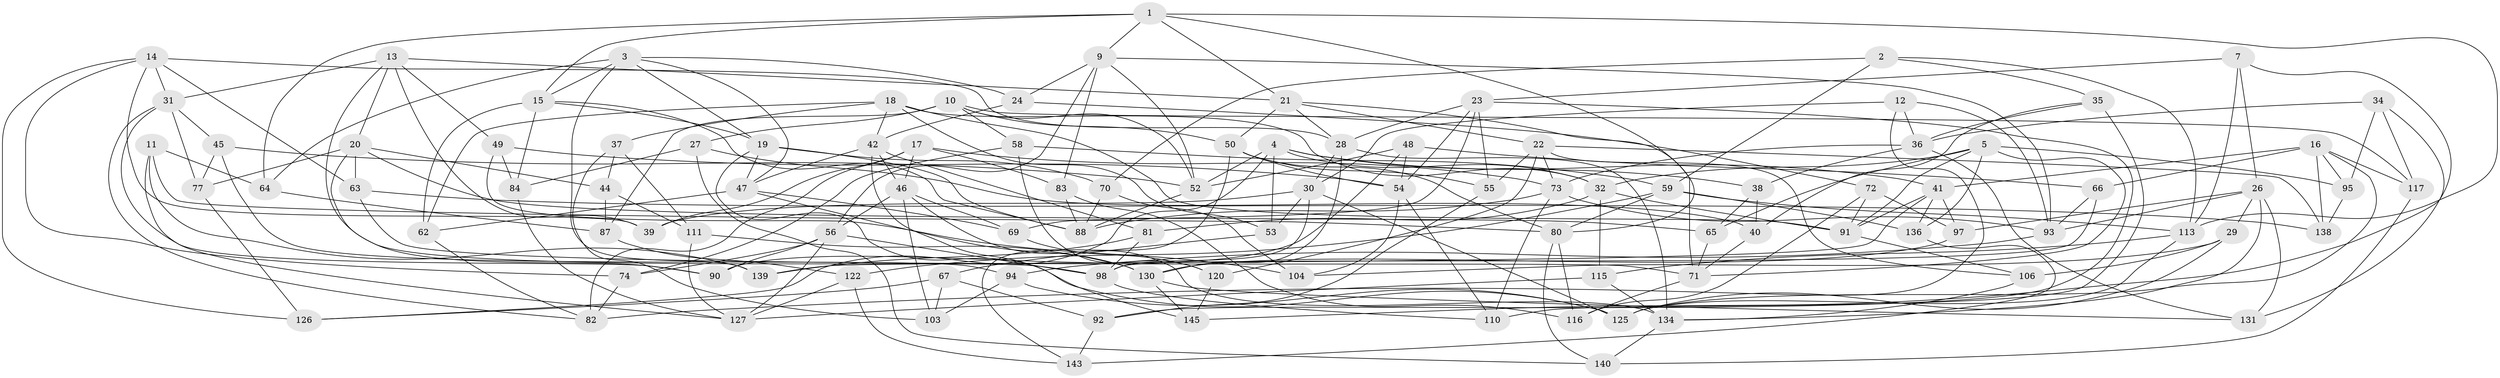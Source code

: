 // Generated by graph-tools (version 1.1) at 2025/52/02/27/25 19:52:28]
// undirected, 103 vertices, 250 edges
graph export_dot {
graph [start="1"]
  node [color=gray90,style=filled];
  1 [super="+123"];
  2;
  3 [super="+8"];
  4 [super="+133"];
  5 [super="+6"];
  7;
  9 [super="+124"];
  10 [super="+142"];
  11;
  12;
  13 [super="+99"];
  14 [super="+85"];
  15 [super="+33"];
  16 [super="+60"];
  17 [super="+25"];
  18 [super="+43"];
  19 [super="+96"];
  20 [super="+137"];
  21 [super="+89"];
  22 [super="+147"];
  23 [super="+114"];
  24;
  26 [super="+132"];
  27;
  28 [super="+76"];
  29;
  30 [super="+86"];
  31 [super="+51"];
  32 [super="+75"];
  34;
  35;
  36 [super="+112"];
  37;
  38;
  39;
  40;
  41 [super="+146"];
  42 [super="+68"];
  44;
  45;
  46 [super="+78"];
  47 [super="+79"];
  48;
  49;
  50 [super="+57"];
  52 [super="+118"];
  53;
  54 [super="+144"];
  55;
  56 [super="+100"];
  58;
  59 [super="+61"];
  62;
  63;
  64;
  65;
  66;
  67;
  69;
  70;
  71 [super="+119"];
  72;
  73 [super="+107"];
  74;
  77;
  80 [super="+121"];
  81;
  82 [super="+105"];
  83;
  84;
  87;
  88 [super="+102"];
  90;
  91 [super="+109"];
  92;
  93 [super="+101"];
  94;
  95;
  97;
  98 [super="+108"];
  103;
  104;
  106;
  110;
  111;
  113 [super="+128"];
  115;
  116;
  117;
  120;
  122;
  125 [super="+141"];
  126;
  127 [super="+129"];
  130 [super="+148"];
  131;
  134 [super="+135"];
  136;
  138;
  139;
  140;
  143;
  145;
  1 -- 80;
  1 -- 21;
  1 -- 64;
  1 -- 9;
  1 -- 113;
  1 -- 15;
  2 -- 35;
  2 -- 70;
  2 -- 113;
  2 -- 59;
  3 -- 19;
  3 -- 139;
  3 -- 47;
  3 -- 64;
  3 -- 24;
  3 -- 15;
  4 -- 53;
  4 -- 38;
  4 -- 126;
  4 -- 41;
  4 -- 52;
  4 -- 32;
  5 -- 136;
  5 -- 71;
  5 -- 65;
  5 -- 32;
  5 -- 91;
  5 -- 95;
  7 -- 26;
  7 -- 145;
  7 -- 23;
  7 -- 113;
  9 -- 93;
  9 -- 24;
  9 -- 83;
  9 -- 52;
  9 -- 56;
  10 -- 50;
  10 -- 58;
  10 -- 117;
  10 -- 27;
  10 -- 52;
  10 -- 87;
  11 -- 64;
  11 -- 139;
  11 -- 80;
  11 -- 127;
  12 -- 82;
  12 -- 36;
  12 -- 30;
  12 -- 93;
  13 -- 31;
  13 -- 49;
  13 -- 98;
  13 -- 21;
  13 -- 20;
  13 -- 39;
  14 -- 74;
  14 -- 39;
  14 -- 31;
  14 -- 126;
  14 -- 28;
  14 -- 63;
  15 -- 88;
  15 -- 84;
  15 -- 62;
  15 -- 19;
  16 -- 117;
  16 -- 66;
  16 -- 95;
  16 -- 138;
  16 -- 41;
  16 -- 125;
  17 -- 83;
  17 -- 73;
  17 -- 82 [weight=2];
  17 -- 39;
  17 -- 46;
  18 -- 37;
  18 -- 91;
  18 -- 42;
  18 -- 53;
  18 -- 62;
  18 -- 32;
  19 -- 70;
  19 -- 125;
  19 -- 88;
  19 -- 47;
  20 -- 65;
  20 -- 77;
  20 -- 63;
  20 -- 90;
  20 -- 44;
  21 -- 22;
  21 -- 71;
  21 -- 28;
  21 -- 50;
  22 -- 138;
  22 -- 120;
  22 -- 106;
  22 -- 55;
  22 -- 73;
  23 -- 92;
  23 -- 55;
  23 -- 28;
  23 -- 69;
  23 -- 54;
  24 -- 72;
  24 -- 42;
  26 -- 93;
  26 -- 134;
  26 -- 97;
  26 -- 131;
  26 -- 29;
  27 -- 84;
  27 -- 40;
  27 -- 140;
  28 -- 30;
  28 -- 130;
  28 -- 134;
  29 -- 125;
  29 -- 106;
  29 -- 104;
  30 -- 53;
  30 -- 39;
  30 -- 125;
  30 -- 98;
  31 -- 77;
  31 -- 90;
  31 -- 82;
  31 -- 45;
  32 -- 81;
  32 -- 115;
  32 -- 91;
  34 -- 117;
  34 -- 95;
  34 -- 131;
  34 -- 36;
  35 -- 36;
  35 -- 110;
  35 -- 40;
  36 -- 38;
  36 -- 73;
  36 -- 131;
  37 -- 111;
  37 -- 103;
  37 -- 44;
  38 -- 65;
  38 -- 40;
  40 -- 71;
  41 -- 97;
  41 -- 91;
  41 -- 139;
  41 -- 136;
  42 -- 145;
  42 -- 47;
  42 -- 81;
  42 -- 46;
  44 -- 87;
  44 -- 111;
  45 -- 52;
  45 -- 77;
  45 -- 94;
  46 -- 56;
  46 -- 69;
  46 -- 134;
  46 -- 103;
  47 -- 69;
  47 -- 130;
  47 -- 62;
  48 -- 90;
  48 -- 66;
  48 -- 52;
  48 -- 54;
  49 -- 84;
  49 -- 104;
  49 -- 54;
  50 -- 143;
  50 -- 55;
  50 -- 80;
  50 -- 54;
  52 -- 88;
  53 -- 67;
  54 -- 110;
  54 -- 104;
  55 -- 92;
  56 -- 90;
  56 -- 127;
  56 -- 98;
  56 -- 74;
  58 -- 59;
  58 -- 74;
  58 -- 120;
  59 -- 136;
  59 -- 80;
  59 -- 113;
  59 -- 122;
  62 -- 82;
  63 -- 138;
  63 -- 71;
  64 -- 87;
  65 -- 71;
  66 -- 98;
  66 -- 93;
  67 -- 126;
  67 -- 103;
  67 -- 92;
  69 -- 120;
  70 -- 104;
  70 -- 88;
  71 -- 116;
  72 -- 116;
  72 -- 91;
  72 -- 97;
  73 -- 93;
  73 -- 88;
  73 -- 110;
  74 -- 82;
  77 -- 126;
  80 -- 140;
  80 -- 116;
  81 -- 139;
  81 -- 98;
  83 -- 116;
  83 -- 88;
  84 -- 127;
  87 -- 122;
  91 -- 106;
  92 -- 143;
  93 -- 94;
  94 -- 103;
  94 -- 125;
  95 -- 138;
  97 -- 130;
  98 -- 110;
  106 -- 134;
  111 -- 127;
  111 -- 130;
  113 -- 115;
  113 -- 125;
  115 -- 127;
  115 -- 134;
  117 -- 140;
  120 -- 145;
  122 -- 143;
  122 -- 127;
  130 -- 145;
  130 -- 131;
  134 -- 140;
  136 -- 143;
}
